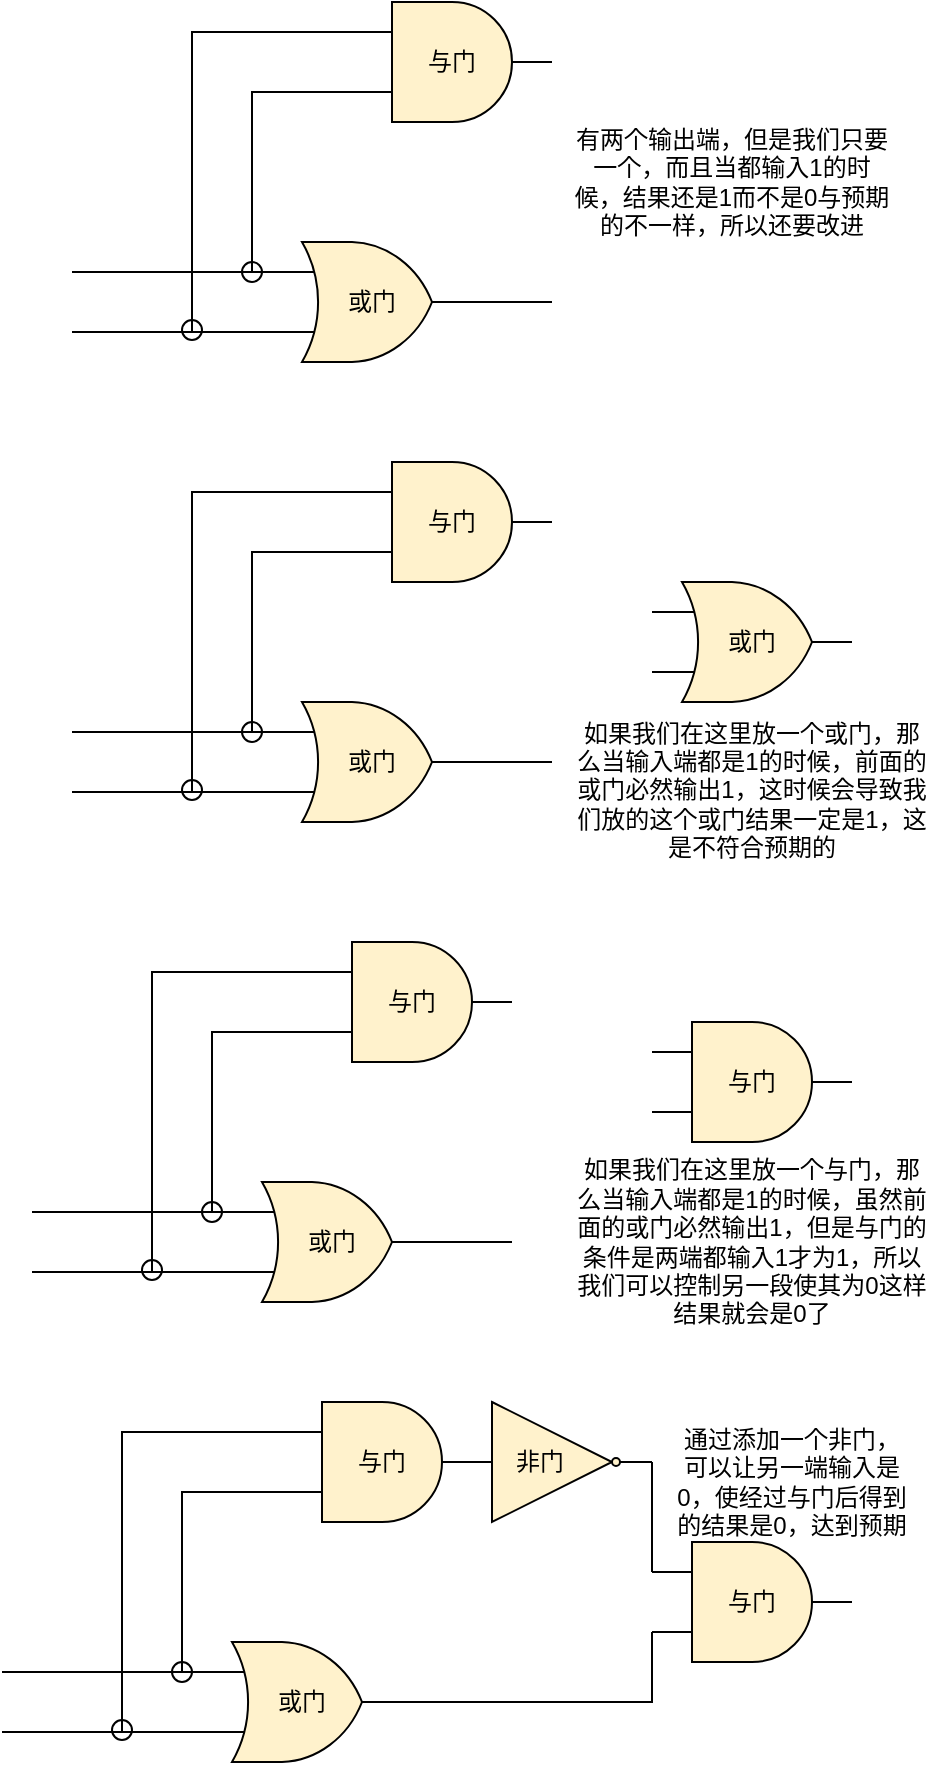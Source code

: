 <mxfile version="13.9.2" type="github">
  <diagram id="xYSU5zKOpEXObKujc5n0" name="第 1 页">
    <mxGraphModel dx="1298" dy="777" grid="1" gridSize="10" guides="1" tooltips="1" connect="1" arrows="1" fold="1" page="1" pageScale="1" pageWidth="827" pageHeight="1169" math="0" shadow="0">
      <root>
        <mxCell id="0" />
        <mxCell id="1" parent="0" />
        <mxCell id="zQl8RCaZIkxgo1g_I3Rm-6" value="" style="ellipse;whiteSpace=wrap;html=1;aspect=fixed;" vertex="1" parent="1">
          <mxGeometry x="255" y="289" width="10" height="10" as="geometry" />
        </mxCell>
        <mxCell id="zQl8RCaZIkxgo1g_I3Rm-7" value="" style="ellipse;whiteSpace=wrap;html=1;aspect=fixed;" vertex="1" parent="1">
          <mxGeometry x="285" y="260" width="10" height="10" as="geometry" />
        </mxCell>
        <mxCell id="zQl8RCaZIkxgo1g_I3Rm-2" style="edgeStyle=orthogonalEdgeStyle;rounded=0;orthogonalLoop=1;jettySize=auto;html=1;exitX=0;exitY=0.25;exitDx=0;exitDy=0;exitPerimeter=0;endArrow=none;endFill=0;" edge="1" parent="1" source="zQl8RCaZIkxgo1g_I3Rm-1">
          <mxGeometry relative="1" as="geometry">
            <mxPoint x="200" y="265" as="targetPoint" />
          </mxGeometry>
        </mxCell>
        <mxCell id="zQl8RCaZIkxgo1g_I3Rm-3" style="edgeStyle=orthogonalEdgeStyle;rounded=0;orthogonalLoop=1;jettySize=auto;html=1;exitX=0;exitY=0.75;exitDx=0;exitDy=0;exitPerimeter=0;endArrow=none;endFill=0;" edge="1" parent="1" source="zQl8RCaZIkxgo1g_I3Rm-1">
          <mxGeometry relative="1" as="geometry">
            <mxPoint x="200" y="295" as="targetPoint" />
          </mxGeometry>
        </mxCell>
        <mxCell id="zQl8RCaZIkxgo1g_I3Rm-4" style="edgeStyle=orthogonalEdgeStyle;rounded=0;orthogonalLoop=1;jettySize=auto;html=1;exitX=0;exitY=0.25;exitDx=0;exitDy=0;exitPerimeter=0;endArrow=none;endFill=0;entryX=0;entryY=0.75;entryDx=0;entryDy=0;entryPerimeter=0;" edge="1" parent="1" source="zQl8RCaZIkxgo1g_I3Rm-1" target="zQl8RCaZIkxgo1g_I3Rm-10">
          <mxGeometry relative="1" as="geometry">
            <mxPoint x="290" y="180" as="targetPoint" />
            <Array as="points">
              <mxPoint x="290" y="265" />
              <mxPoint x="290" y="175" />
            </Array>
          </mxGeometry>
        </mxCell>
        <mxCell id="zQl8RCaZIkxgo1g_I3Rm-5" style="edgeStyle=orthogonalEdgeStyle;rounded=0;orthogonalLoop=1;jettySize=auto;html=1;exitX=0;exitY=0.75;exitDx=0;exitDy=0;exitPerimeter=0;endArrow=none;endFill=0;entryX=0;entryY=0.25;entryDx=0;entryDy=0;entryPerimeter=0;" edge="1" parent="1" source="zQl8RCaZIkxgo1g_I3Rm-1" target="zQl8RCaZIkxgo1g_I3Rm-10">
          <mxGeometry relative="1" as="geometry">
            <mxPoint x="260" y="140" as="targetPoint" />
            <Array as="points">
              <mxPoint x="260" y="295" />
              <mxPoint x="260" y="145" />
            </Array>
          </mxGeometry>
        </mxCell>
        <mxCell id="zQl8RCaZIkxgo1g_I3Rm-11" style="edgeStyle=orthogonalEdgeStyle;rounded=0;orthogonalLoop=1;jettySize=auto;html=1;exitX=1;exitY=0.5;exitDx=0;exitDy=0;exitPerimeter=0;endArrow=none;endFill=0;" edge="1" parent="1" source="zQl8RCaZIkxgo1g_I3Rm-1">
          <mxGeometry relative="1" as="geometry">
            <mxPoint x="440" y="280" as="targetPoint" />
          </mxGeometry>
        </mxCell>
        <mxCell id="zQl8RCaZIkxgo1g_I3Rm-1" value="" style="verticalLabelPosition=bottom;shadow=0;dashed=0;align=center;html=1;verticalAlign=top;shape=mxgraph.electrical.logic_gates.logic_gate;operation=or;fillColor=#FFF2CC;" vertex="1" parent="1">
          <mxGeometry x="300" y="250" width="100" height="60" as="geometry" />
        </mxCell>
        <mxCell id="zQl8RCaZIkxgo1g_I3Rm-10" value="" style="verticalLabelPosition=bottom;shadow=0;dashed=0;align=center;html=1;verticalAlign=top;shape=mxgraph.electrical.logic_gates.logic_gate;operation=and;fillColor=#FFF2CC;" vertex="1" parent="1">
          <mxGeometry x="340" y="130" width="100" height="60" as="geometry" />
        </mxCell>
        <mxCell id="zQl8RCaZIkxgo1g_I3Rm-12" value="或门" style="text;html=1;strokeColor=none;fillColor=none;align=center;verticalAlign=middle;whiteSpace=wrap;rounded=0;" vertex="1" parent="1">
          <mxGeometry x="330" y="270" width="40" height="20" as="geometry" />
        </mxCell>
        <mxCell id="zQl8RCaZIkxgo1g_I3Rm-13" value="与门" style="text;html=1;strokeColor=none;fillColor=none;align=center;verticalAlign=middle;whiteSpace=wrap;rounded=0;" vertex="1" parent="1">
          <mxGeometry x="370" y="150" width="40" height="20" as="geometry" />
        </mxCell>
        <mxCell id="zQl8RCaZIkxgo1g_I3Rm-14" value="" style="ellipse;whiteSpace=wrap;html=1;aspect=fixed;" vertex="1" parent="1">
          <mxGeometry x="255" y="519" width="10" height="10" as="geometry" />
        </mxCell>
        <mxCell id="zQl8RCaZIkxgo1g_I3Rm-15" value="" style="ellipse;whiteSpace=wrap;html=1;aspect=fixed;" vertex="1" parent="1">
          <mxGeometry x="285" y="490" width="10" height="10" as="geometry" />
        </mxCell>
        <mxCell id="zQl8RCaZIkxgo1g_I3Rm-16" style="edgeStyle=orthogonalEdgeStyle;rounded=0;orthogonalLoop=1;jettySize=auto;html=1;exitX=0;exitY=0.25;exitDx=0;exitDy=0;exitPerimeter=0;endArrow=none;endFill=0;" edge="1" source="zQl8RCaZIkxgo1g_I3Rm-21" parent="1">
          <mxGeometry relative="1" as="geometry">
            <mxPoint x="200" y="495" as="targetPoint" />
          </mxGeometry>
        </mxCell>
        <mxCell id="zQl8RCaZIkxgo1g_I3Rm-17" style="edgeStyle=orthogonalEdgeStyle;rounded=0;orthogonalLoop=1;jettySize=auto;html=1;exitX=0;exitY=0.75;exitDx=0;exitDy=0;exitPerimeter=0;endArrow=none;endFill=0;" edge="1" source="zQl8RCaZIkxgo1g_I3Rm-21" parent="1">
          <mxGeometry relative="1" as="geometry">
            <mxPoint x="200" y="525" as="targetPoint" />
          </mxGeometry>
        </mxCell>
        <mxCell id="zQl8RCaZIkxgo1g_I3Rm-18" style="edgeStyle=orthogonalEdgeStyle;rounded=0;orthogonalLoop=1;jettySize=auto;html=1;exitX=0;exitY=0.25;exitDx=0;exitDy=0;exitPerimeter=0;endArrow=none;endFill=0;entryX=0;entryY=0.75;entryDx=0;entryDy=0;entryPerimeter=0;" edge="1" source="zQl8RCaZIkxgo1g_I3Rm-21" target="zQl8RCaZIkxgo1g_I3Rm-22" parent="1">
          <mxGeometry relative="1" as="geometry">
            <mxPoint x="290" y="410" as="targetPoint" />
            <Array as="points">
              <mxPoint x="290" y="495" />
              <mxPoint x="290" y="405" />
            </Array>
          </mxGeometry>
        </mxCell>
        <mxCell id="zQl8RCaZIkxgo1g_I3Rm-19" style="edgeStyle=orthogonalEdgeStyle;rounded=0;orthogonalLoop=1;jettySize=auto;html=1;exitX=0;exitY=0.75;exitDx=0;exitDy=0;exitPerimeter=0;endArrow=none;endFill=0;entryX=0;entryY=0.25;entryDx=0;entryDy=0;entryPerimeter=0;" edge="1" source="zQl8RCaZIkxgo1g_I3Rm-21" target="zQl8RCaZIkxgo1g_I3Rm-22" parent="1">
          <mxGeometry relative="1" as="geometry">
            <mxPoint x="260" y="370" as="targetPoint" />
            <Array as="points">
              <mxPoint x="260" y="525" />
              <mxPoint x="260" y="375" />
            </Array>
          </mxGeometry>
        </mxCell>
        <mxCell id="zQl8RCaZIkxgo1g_I3Rm-20" style="edgeStyle=orthogonalEdgeStyle;rounded=0;orthogonalLoop=1;jettySize=auto;html=1;exitX=1;exitY=0.5;exitDx=0;exitDy=0;exitPerimeter=0;endArrow=none;endFill=0;" edge="1" source="zQl8RCaZIkxgo1g_I3Rm-21" parent="1">
          <mxGeometry relative="1" as="geometry">
            <mxPoint x="440" y="510" as="targetPoint" />
          </mxGeometry>
        </mxCell>
        <mxCell id="zQl8RCaZIkxgo1g_I3Rm-21" value="" style="verticalLabelPosition=bottom;shadow=0;dashed=0;align=center;html=1;verticalAlign=top;shape=mxgraph.electrical.logic_gates.logic_gate;operation=or;fillColor=#FFF2CC;" vertex="1" parent="1">
          <mxGeometry x="300" y="480" width="100" height="60" as="geometry" />
        </mxCell>
        <mxCell id="zQl8RCaZIkxgo1g_I3Rm-22" value="" style="verticalLabelPosition=bottom;shadow=0;dashed=0;align=center;html=1;verticalAlign=top;shape=mxgraph.electrical.logic_gates.logic_gate;operation=and;fillColor=#FFF2CC;" vertex="1" parent="1">
          <mxGeometry x="340" y="360" width="100" height="60" as="geometry" />
        </mxCell>
        <mxCell id="zQl8RCaZIkxgo1g_I3Rm-23" value="或门" style="text;html=1;strokeColor=none;fillColor=none;align=center;verticalAlign=middle;whiteSpace=wrap;rounded=0;" vertex="1" parent="1">
          <mxGeometry x="330" y="500" width="40" height="20" as="geometry" />
        </mxCell>
        <mxCell id="zQl8RCaZIkxgo1g_I3Rm-24" value="与门" style="text;html=1;strokeColor=none;fillColor=none;align=center;verticalAlign=middle;whiteSpace=wrap;rounded=0;" vertex="1" parent="1">
          <mxGeometry x="370" y="380" width="40" height="20" as="geometry" />
        </mxCell>
        <mxCell id="zQl8RCaZIkxgo1g_I3Rm-25" value="有两个输出端，但是我们只要一个，而且当都输入1的时候，结果还是1而不是0与预期的不一样，所以还要改进" style="text;html=1;strokeColor=none;fillColor=none;align=center;verticalAlign=middle;whiteSpace=wrap;rounded=0;" vertex="1" parent="1">
          <mxGeometry x="450" y="190" width="160" height="60" as="geometry" />
        </mxCell>
        <mxCell id="zQl8RCaZIkxgo1g_I3Rm-26" value="" style="verticalLabelPosition=bottom;shadow=0;dashed=0;align=center;html=1;verticalAlign=top;shape=mxgraph.electrical.logic_gates.logic_gate;operation=or;fillColor=#FFF2CC;" vertex="1" parent="1">
          <mxGeometry x="490" y="420" width="100" height="60" as="geometry" />
        </mxCell>
        <mxCell id="zQl8RCaZIkxgo1g_I3Rm-27" value="如果我们在这里放一个或门，那么当输入端都是1的时候，前面的或门必然输出1，这时候会导致我们放的这个或门结果一定是1，这是不符合预期的" style="text;html=1;strokeColor=none;fillColor=none;align=center;verticalAlign=middle;whiteSpace=wrap;rounded=0;" vertex="1" parent="1">
          <mxGeometry x="450" y="494" width="180" height="60" as="geometry" />
        </mxCell>
        <mxCell id="zQl8RCaZIkxgo1g_I3Rm-28" value="" style="ellipse;whiteSpace=wrap;html=1;aspect=fixed;" vertex="1" parent="1">
          <mxGeometry x="235" y="759" width="10" height="10" as="geometry" />
        </mxCell>
        <mxCell id="zQl8RCaZIkxgo1g_I3Rm-29" value="" style="ellipse;whiteSpace=wrap;html=1;aspect=fixed;" vertex="1" parent="1">
          <mxGeometry x="265" y="730" width="10" height="10" as="geometry" />
        </mxCell>
        <mxCell id="zQl8RCaZIkxgo1g_I3Rm-30" style="edgeStyle=orthogonalEdgeStyle;rounded=0;orthogonalLoop=1;jettySize=auto;html=1;exitX=0;exitY=0.25;exitDx=0;exitDy=0;exitPerimeter=0;endArrow=none;endFill=0;" edge="1" source="zQl8RCaZIkxgo1g_I3Rm-35" parent="1">
          <mxGeometry relative="1" as="geometry">
            <mxPoint x="180" y="735" as="targetPoint" />
          </mxGeometry>
        </mxCell>
        <mxCell id="zQl8RCaZIkxgo1g_I3Rm-31" style="edgeStyle=orthogonalEdgeStyle;rounded=0;orthogonalLoop=1;jettySize=auto;html=1;exitX=0;exitY=0.75;exitDx=0;exitDy=0;exitPerimeter=0;endArrow=none;endFill=0;" edge="1" source="zQl8RCaZIkxgo1g_I3Rm-35" parent="1">
          <mxGeometry relative="1" as="geometry">
            <mxPoint x="180" y="765" as="targetPoint" />
          </mxGeometry>
        </mxCell>
        <mxCell id="zQl8RCaZIkxgo1g_I3Rm-32" style="edgeStyle=orthogonalEdgeStyle;rounded=0;orthogonalLoop=1;jettySize=auto;html=1;exitX=0;exitY=0.25;exitDx=0;exitDy=0;exitPerimeter=0;endArrow=none;endFill=0;entryX=0;entryY=0.75;entryDx=0;entryDy=0;entryPerimeter=0;" edge="1" source="zQl8RCaZIkxgo1g_I3Rm-35" target="zQl8RCaZIkxgo1g_I3Rm-36" parent="1">
          <mxGeometry relative="1" as="geometry">
            <mxPoint x="270" y="650" as="targetPoint" />
            <Array as="points">
              <mxPoint x="270" y="735" />
              <mxPoint x="270" y="645" />
            </Array>
          </mxGeometry>
        </mxCell>
        <mxCell id="zQl8RCaZIkxgo1g_I3Rm-33" style="edgeStyle=orthogonalEdgeStyle;rounded=0;orthogonalLoop=1;jettySize=auto;html=1;exitX=0;exitY=0.75;exitDx=0;exitDy=0;exitPerimeter=0;endArrow=none;endFill=0;entryX=0;entryY=0.25;entryDx=0;entryDy=0;entryPerimeter=0;" edge="1" source="zQl8RCaZIkxgo1g_I3Rm-35" target="zQl8RCaZIkxgo1g_I3Rm-36" parent="1">
          <mxGeometry relative="1" as="geometry">
            <mxPoint x="240" y="610" as="targetPoint" />
            <Array as="points">
              <mxPoint x="240" y="765" />
              <mxPoint x="240" y="615" />
            </Array>
          </mxGeometry>
        </mxCell>
        <mxCell id="zQl8RCaZIkxgo1g_I3Rm-34" style="edgeStyle=orthogonalEdgeStyle;rounded=0;orthogonalLoop=1;jettySize=auto;html=1;exitX=1;exitY=0.5;exitDx=0;exitDy=0;exitPerimeter=0;endArrow=none;endFill=0;" edge="1" source="zQl8RCaZIkxgo1g_I3Rm-35" parent="1">
          <mxGeometry relative="1" as="geometry">
            <mxPoint x="420" y="750" as="targetPoint" />
          </mxGeometry>
        </mxCell>
        <mxCell id="zQl8RCaZIkxgo1g_I3Rm-35" value="" style="verticalLabelPosition=bottom;shadow=0;dashed=0;align=center;html=1;verticalAlign=top;shape=mxgraph.electrical.logic_gates.logic_gate;operation=or;fillColor=#FFF2CC;" vertex="1" parent="1">
          <mxGeometry x="280" y="720" width="100" height="60" as="geometry" />
        </mxCell>
        <mxCell id="zQl8RCaZIkxgo1g_I3Rm-36" value="" style="verticalLabelPosition=bottom;shadow=0;dashed=0;align=center;html=1;verticalAlign=top;shape=mxgraph.electrical.logic_gates.logic_gate;operation=and;fillColor=#FFF2CC;" vertex="1" parent="1">
          <mxGeometry x="320" y="600" width="100" height="60" as="geometry" />
        </mxCell>
        <mxCell id="zQl8RCaZIkxgo1g_I3Rm-37" value="或门" style="text;html=1;strokeColor=none;fillColor=none;align=center;verticalAlign=middle;whiteSpace=wrap;rounded=0;" vertex="1" parent="1">
          <mxGeometry x="310" y="740" width="40" height="20" as="geometry" />
        </mxCell>
        <mxCell id="zQl8RCaZIkxgo1g_I3Rm-38" value="与门" style="text;html=1;strokeColor=none;fillColor=none;align=center;verticalAlign=middle;whiteSpace=wrap;rounded=0;" vertex="1" parent="1">
          <mxGeometry x="350" y="620" width="40" height="20" as="geometry" />
        </mxCell>
        <mxCell id="zQl8RCaZIkxgo1g_I3Rm-41" value="" style="verticalLabelPosition=bottom;shadow=0;dashed=0;align=center;html=1;verticalAlign=top;shape=mxgraph.electrical.logic_gates.logic_gate;operation=and;fillColor=#FFF2CC;" vertex="1" parent="1">
          <mxGeometry x="490" y="640" width="100" height="60" as="geometry" />
        </mxCell>
        <mxCell id="zQl8RCaZIkxgo1g_I3Rm-42" value="如果我们在这里放一个与门，那么当输入端都是1的时候，虽然前面的或门必然输出1，但是与门的条件是两端都输入1才为1，所以我们可以控制另一段使其为0这样结果就会是0了" style="text;html=1;strokeColor=none;fillColor=none;align=center;verticalAlign=middle;whiteSpace=wrap;rounded=0;" vertex="1" parent="1">
          <mxGeometry x="450" y="720" width="180" height="60" as="geometry" />
        </mxCell>
        <mxCell id="zQl8RCaZIkxgo1g_I3Rm-43" value="" style="ellipse;whiteSpace=wrap;html=1;aspect=fixed;" vertex="1" parent="1">
          <mxGeometry x="220" y="989" width="10" height="10" as="geometry" />
        </mxCell>
        <mxCell id="zQl8RCaZIkxgo1g_I3Rm-44" value="" style="ellipse;whiteSpace=wrap;html=1;aspect=fixed;" vertex="1" parent="1">
          <mxGeometry x="250" y="960" width="10" height="10" as="geometry" />
        </mxCell>
        <mxCell id="zQl8RCaZIkxgo1g_I3Rm-45" style="edgeStyle=orthogonalEdgeStyle;rounded=0;orthogonalLoop=1;jettySize=auto;html=1;exitX=0;exitY=0.25;exitDx=0;exitDy=0;exitPerimeter=0;endArrow=none;endFill=0;" edge="1" source="zQl8RCaZIkxgo1g_I3Rm-50" parent="1">
          <mxGeometry relative="1" as="geometry">
            <mxPoint x="165" y="965" as="targetPoint" />
          </mxGeometry>
        </mxCell>
        <mxCell id="zQl8RCaZIkxgo1g_I3Rm-46" style="edgeStyle=orthogonalEdgeStyle;rounded=0;orthogonalLoop=1;jettySize=auto;html=1;exitX=0;exitY=0.75;exitDx=0;exitDy=0;exitPerimeter=0;endArrow=none;endFill=0;" edge="1" source="zQl8RCaZIkxgo1g_I3Rm-50" parent="1">
          <mxGeometry relative="1" as="geometry">
            <mxPoint x="165" y="995" as="targetPoint" />
          </mxGeometry>
        </mxCell>
        <mxCell id="zQl8RCaZIkxgo1g_I3Rm-47" style="edgeStyle=orthogonalEdgeStyle;rounded=0;orthogonalLoop=1;jettySize=auto;html=1;exitX=0;exitY=0.25;exitDx=0;exitDy=0;exitPerimeter=0;endArrow=none;endFill=0;entryX=0;entryY=0.75;entryDx=0;entryDy=0;entryPerimeter=0;" edge="1" source="zQl8RCaZIkxgo1g_I3Rm-50" target="zQl8RCaZIkxgo1g_I3Rm-51" parent="1">
          <mxGeometry relative="1" as="geometry">
            <mxPoint x="255" y="880" as="targetPoint" />
            <Array as="points">
              <mxPoint x="255" y="965" />
              <mxPoint x="255" y="875" />
            </Array>
          </mxGeometry>
        </mxCell>
        <mxCell id="zQl8RCaZIkxgo1g_I3Rm-48" style="edgeStyle=orthogonalEdgeStyle;rounded=0;orthogonalLoop=1;jettySize=auto;html=1;exitX=0;exitY=0.75;exitDx=0;exitDy=0;exitPerimeter=0;endArrow=none;endFill=0;entryX=0;entryY=0.25;entryDx=0;entryDy=0;entryPerimeter=0;" edge="1" source="zQl8RCaZIkxgo1g_I3Rm-50" target="zQl8RCaZIkxgo1g_I3Rm-51" parent="1">
          <mxGeometry relative="1" as="geometry">
            <mxPoint x="225" y="840" as="targetPoint" />
            <Array as="points">
              <mxPoint x="225" y="995" />
              <mxPoint x="225" y="845" />
            </Array>
          </mxGeometry>
        </mxCell>
        <mxCell id="zQl8RCaZIkxgo1g_I3Rm-59" style="edgeStyle=orthogonalEdgeStyle;rounded=0;orthogonalLoop=1;jettySize=auto;html=1;exitX=1;exitY=0.5;exitDx=0;exitDy=0;exitPerimeter=0;entryX=0;entryY=0.75;entryDx=0;entryDy=0;entryPerimeter=0;endArrow=none;endFill=0;" edge="1" parent="1" source="zQl8RCaZIkxgo1g_I3Rm-50" target="zQl8RCaZIkxgo1g_I3Rm-54">
          <mxGeometry relative="1" as="geometry">
            <Array as="points">
              <mxPoint x="490" y="980" />
            </Array>
          </mxGeometry>
        </mxCell>
        <mxCell id="zQl8RCaZIkxgo1g_I3Rm-50" value="" style="verticalLabelPosition=bottom;shadow=0;dashed=0;align=center;html=1;verticalAlign=top;shape=mxgraph.electrical.logic_gates.logic_gate;operation=or;fillColor=#FFF2CC;" vertex="1" parent="1">
          <mxGeometry x="265" y="950" width="100" height="60" as="geometry" />
        </mxCell>
        <mxCell id="zQl8RCaZIkxgo1g_I3Rm-57" style="edgeStyle=orthogonalEdgeStyle;rounded=0;orthogonalLoop=1;jettySize=auto;html=1;exitX=1;exitY=0.5;exitDx=0;exitDy=0;exitPerimeter=0;entryX=0;entryY=0.5;entryDx=0;entryDy=0;endArrow=none;endFill=0;" edge="1" parent="1" source="zQl8RCaZIkxgo1g_I3Rm-51" target="zQl8RCaZIkxgo1g_I3Rm-56">
          <mxGeometry relative="1" as="geometry" />
        </mxCell>
        <mxCell id="zQl8RCaZIkxgo1g_I3Rm-51" value="" style="verticalLabelPosition=bottom;shadow=0;dashed=0;align=center;html=1;verticalAlign=top;shape=mxgraph.electrical.logic_gates.logic_gate;operation=and;fillColor=#FFF2CC;" vertex="1" parent="1">
          <mxGeometry x="305" y="830" width="100" height="60" as="geometry" />
        </mxCell>
        <mxCell id="zQl8RCaZIkxgo1g_I3Rm-52" value="或门" style="text;html=1;strokeColor=none;fillColor=none;align=center;verticalAlign=middle;whiteSpace=wrap;rounded=0;" vertex="1" parent="1">
          <mxGeometry x="295" y="970" width="40" height="20" as="geometry" />
        </mxCell>
        <mxCell id="zQl8RCaZIkxgo1g_I3Rm-53" value="与门" style="text;html=1;strokeColor=none;fillColor=none;align=center;verticalAlign=middle;whiteSpace=wrap;rounded=0;" vertex="1" parent="1">
          <mxGeometry x="335" y="850" width="40" height="20" as="geometry" />
        </mxCell>
        <mxCell id="zQl8RCaZIkxgo1g_I3Rm-54" value="" style="verticalLabelPosition=bottom;shadow=0;dashed=0;align=center;html=1;verticalAlign=top;shape=mxgraph.electrical.logic_gates.logic_gate;operation=and;fillColor=#FFF2CC;" vertex="1" parent="1">
          <mxGeometry x="490" y="900" width="100" height="60" as="geometry" />
        </mxCell>
        <mxCell id="zQl8RCaZIkxgo1g_I3Rm-58" style="edgeStyle=orthogonalEdgeStyle;rounded=0;orthogonalLoop=1;jettySize=auto;html=1;exitX=1;exitY=0.5;exitDx=0;exitDy=0;entryX=0;entryY=0.25;entryDx=0;entryDy=0;entryPerimeter=0;endArrow=none;endFill=0;" edge="1" parent="1" source="zQl8RCaZIkxgo1g_I3Rm-56" target="zQl8RCaZIkxgo1g_I3Rm-54">
          <mxGeometry relative="1" as="geometry">
            <Array as="points">
              <mxPoint x="490" y="910" />
              <mxPoint x="490" y="910" />
            </Array>
          </mxGeometry>
        </mxCell>
        <mxCell id="zQl8RCaZIkxgo1g_I3Rm-56" value="" style="verticalLabelPosition=bottom;shadow=0;dashed=0;align=center;html=1;verticalAlign=top;shape=mxgraph.electrical.logic_gates.buffer2;negating=1;fillColor=#FFF2CC;" vertex="1" parent="1">
          <mxGeometry x="390" y="830" width="100" height="60" as="geometry" />
        </mxCell>
        <mxCell id="zQl8RCaZIkxgo1g_I3Rm-60" value="或门" style="text;html=1;strokeColor=none;fillColor=none;align=center;verticalAlign=middle;whiteSpace=wrap;rounded=0;" vertex="1" parent="1">
          <mxGeometry x="520" y="440" width="40" height="20" as="geometry" />
        </mxCell>
        <mxCell id="zQl8RCaZIkxgo1g_I3Rm-61" value="与门" style="text;html=1;strokeColor=none;fillColor=none;align=center;verticalAlign=middle;whiteSpace=wrap;rounded=0;" vertex="1" parent="1">
          <mxGeometry x="520" y="660" width="40" height="20" as="geometry" />
        </mxCell>
        <mxCell id="zQl8RCaZIkxgo1g_I3Rm-62" value="与门" style="text;html=1;strokeColor=none;fillColor=none;align=center;verticalAlign=middle;whiteSpace=wrap;rounded=0;" vertex="1" parent="1">
          <mxGeometry x="520" y="920" width="40" height="20" as="geometry" />
        </mxCell>
        <mxCell id="zQl8RCaZIkxgo1g_I3Rm-63" value="非门" style="text;html=1;strokeColor=none;fillColor=none;align=center;verticalAlign=middle;whiteSpace=wrap;rounded=0;" vertex="1" parent="1">
          <mxGeometry x="414" y="850" width="40" height="20" as="geometry" />
        </mxCell>
        <mxCell id="zQl8RCaZIkxgo1g_I3Rm-64" value="通过添加一个非门，可以让另一端输入是0，使经过与门后得到的结果是0，达到预期" style="text;html=1;strokeColor=none;fillColor=none;align=center;verticalAlign=middle;whiteSpace=wrap;rounded=0;" vertex="1" parent="1">
          <mxGeometry x="500" y="850" width="120" height="40" as="geometry" />
        </mxCell>
      </root>
    </mxGraphModel>
  </diagram>
</mxfile>
